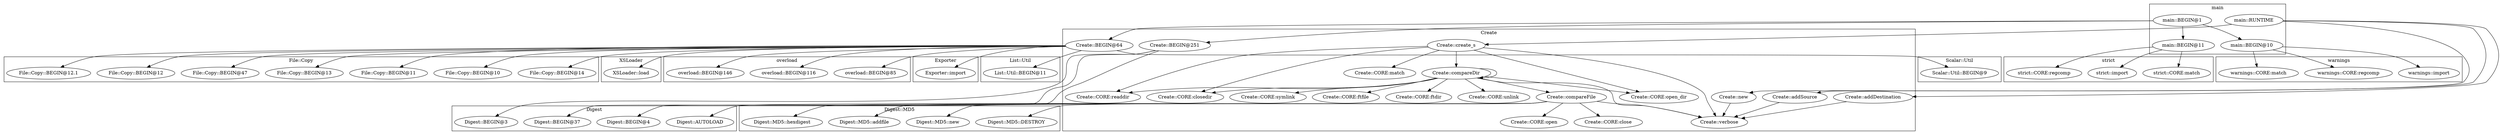digraph {
graph [overlap=false]
subgraph cluster_warnings {
	label="warnings";
	"warnings::CORE:regcomp";
	"warnings::CORE:match";
	"warnings::import";
}
subgraph cluster_Scalar_Util {
	label="Scalar::Util";
	"Scalar::Util::BEGIN@9";
}
subgraph cluster_File_Copy {
	label="File::Copy";
	"File::Copy::BEGIN@10";
	"File::Copy::BEGIN@11";
	"File::Copy::BEGIN@13";
	"File::Copy::BEGIN@47";
	"File::Copy::BEGIN@12";
	"File::Copy::BEGIN@12.1";
	"File::Copy::BEGIN@14";
}
subgraph cluster_XSLoader {
	label="XSLoader";
	"XSLoader::load";
}
subgraph cluster_overload {
	label="overload";
	"overload::BEGIN@116";
	"overload::BEGIN@146";
	"overload::BEGIN@85";
}
subgraph cluster_Create {
	label="Create";
	"Create::CORE:match";
	"Create::compareDir";
	"Create::addDestination";
	"Create::CORE:ftfile";
	"Create::CORE:ftdir";
	"Create::verbose";
	"Create::CORE:open_dir";
	"Create::BEGIN@251";
	"Create::compareFile";
	"Create::new";
	"Create::BEGIN@64";
	"Create::CORE:readdir";
	"Create::CORE:unlink";
	"Create::CORE:open";
	"Create::create_s";
	"Create::CORE:closedir";
	"Create::CORE:close";
	"Create::CORE:symlink";
	"Create::addSource";
}
subgraph cluster_Exporter {
	label="Exporter";
	"Exporter::import";
}
subgraph cluster_main {
	label="main";
	"main::BEGIN@10";
	"main::BEGIN@1";
	"main::RUNTIME";
	"main::BEGIN@11";
}
subgraph cluster_List_Util {
	label="List::Util";
	"List::Util::BEGIN@11";
}
subgraph cluster_strict {
	label="strict";
	"strict::import";
	"strict::CORE:regcomp";
	"strict::CORE:match";
}
subgraph cluster_Digest {
	label="Digest";
	"Digest::BEGIN@4";
	"Digest::BEGIN@3";
	"Digest::AUTOLOAD";
	"Digest::BEGIN@37";
}
subgraph cluster_Digest_MD5 {
	label="Digest::MD5";
	"Digest::MD5::addfile";
	"Digest::MD5::hexdigest";
	"Digest::MD5::DESTROY";
	"Digest::MD5::new";
}
"Create::compareDir" -> "Create::compareDir";
"Create::create_s" -> "Create::compareDir";
"main::RUNTIME" -> "Create::addDestination";
"Create::compareDir" -> "Create::CORE:ftfile";
"Create::compareFile" -> "Digest::AUTOLOAD";
"Create::compareFile" -> "Digest::MD5::new";
"Create::compareFile" -> "Digest::MD5::DESTROY";
"Create::compareDir" -> "Create::CORE:ftdir";
"Create::compareFile" -> "Digest::MD5::hexdigest";
"Create::BEGIN@64" -> "File::Copy::BEGIN@11";
"Create::BEGIN@251" -> "Digest::BEGIN@4";
"Create::BEGIN@64" -> "File::Copy::BEGIN@47";
"Create::compareDir" -> "Create::CORE:open_dir";
"Create::create_s" -> "Create::CORE:open_dir";
"main::BEGIN@11" -> "strict::CORE:match";
"Create::BEGIN@64" -> "File::Copy::BEGIN@14";
"main::BEGIN@1" -> "Create::BEGIN@64";
"Create::BEGIN@64" -> "overload::BEGIN@116";
"Create::compareDir" -> "Create::CORE:readdir";
"Create::create_s" -> "Create::CORE:readdir";
"Create::BEGIN@64" -> "overload::BEGIN@85";
"Create::BEGIN@64" -> "Exporter::import";
"Create::compareFile" -> "Digest::MD5::addfile";
"Create::compareFile" -> "Create::CORE:open";
"main::RUNTIME" -> "Create::create_s";
"Create::compareFile" -> "Create::CORE:close";
"Create::compareDir" -> "Create::CORE:symlink";
"main::RUNTIME" -> "Create::addSource";
"main::BEGIN@1" -> "main::BEGIN@10";
"Create::create_s" -> "Create::CORE:match";
"Create::BEGIN@64" -> "Scalar::Util::BEGIN@9";
"Create::BEGIN@64" -> "File::Copy::BEGIN@13";
"Create::BEGIN@64" -> "File::Copy::BEGIN@12";
"main::BEGIN@10" -> "warnings::CORE:match";
"Create::BEGIN@251" -> "Digest::BEGIN@37";
"Create::BEGIN@64" -> "File::Copy::BEGIN@10";
"Create::compareDir" -> "Create::verbose";
"Create::compareFile" -> "Create::verbose";
"Create::addDestination" -> "Create::verbose";
"Create::new" -> "Create::verbose";
"Create::create_s" -> "Create::verbose";
"Create::addSource" -> "Create::verbose";
"main::BEGIN@11" -> "strict::CORE:regcomp";
"Create::BEGIN@64" -> "XSLoader::load";
"main::BEGIN@1" -> "Create::BEGIN@251";
"Create::compareDir" -> "Create::compareFile";
"Create::BEGIN@64" -> "List::Util::BEGIN@11";
"main::RUNTIME" -> "Create::new";
"Create::BEGIN@64" -> "overload::BEGIN@146";
"main::BEGIN@10" -> "warnings::import";
"Create::BEGIN@64" -> "File::Copy::BEGIN@12.1";
"Create::compareDir" -> "Create::CORE:unlink";
"main::BEGIN@10" -> "warnings::CORE:regcomp";
"main::BEGIN@11" -> "strict::import";
"Create::compareDir" -> "Create::CORE:closedir";
"Create::create_s" -> "Create::CORE:closedir";
"Create::BEGIN@251" -> "Digest::BEGIN@3";
"main::BEGIN@1" -> "main::BEGIN@11";
}

